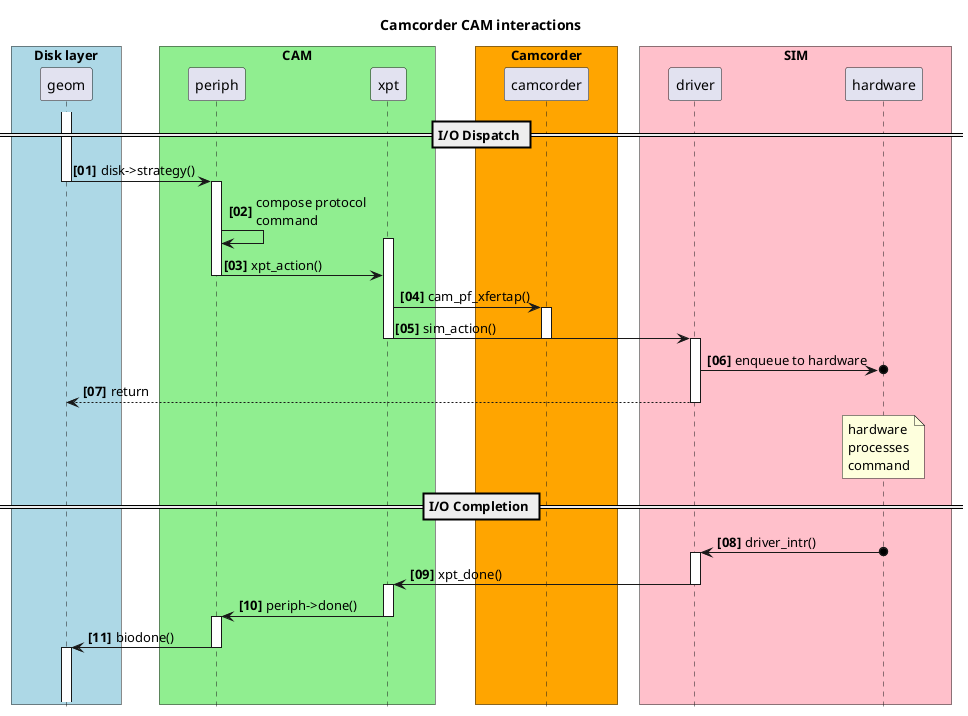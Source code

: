 @@startuml
autonumber "<b>[00]"
hide footbox
skinparam ParticipantPadding 25
skinparam BoxPadding 10

Title Camcorder CAM interactions

box "Disk layer" #LightBlue
participant geom
end box

box "CAM" #LightGreen
participant periph
participant xpt
end box

box "Camcorder" #Orange
participant camcorder
end box

box "SIM" #Pink
participant driver
participant hardware
end box

== I/O Dispatch ==
activate geom
geom->periph: disk->strategy()
deactivate geom
activate periph

periph->periph : compose protocol\ncommand
activate xpt
periph->xpt : xpt_action()
deactivate periph
xpt->camcorder : cam_pf_xfertap()
activate camcorder
xpt->driver : sim_action()
deactivate camcorder
deactivate xpt
activate driver
driver->o hardware : enqueue to hardware
driver --> geom : return
deactivate driver
note over hardware: hardware\nprocesses\ncommand

== I/O Completion ==
hardware o-> driver: driver_intr()
activate driver
driver->xpt : xpt_done()
deactivate driver
activate xpt

xpt->periph : periph->done()
deactivate xpt
activate periph
periph->geom : biodone()
deactivate periph
activate geom
||45||

@@enduml
